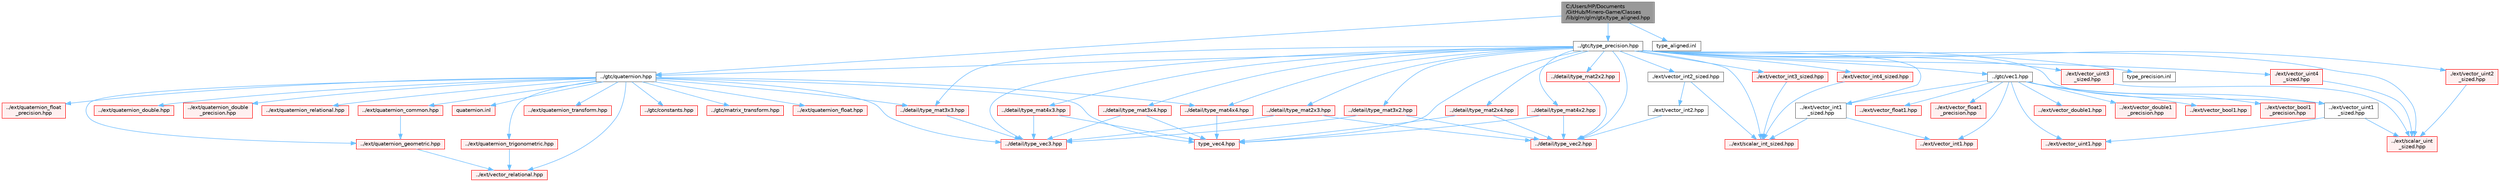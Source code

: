 digraph "C:/Users/HP/Documents/GitHub/Minero-Game/Classes/lib/glm/glm/gtx/type_aligned.hpp"
{
 // LATEX_PDF_SIZE
  bgcolor="transparent";
  edge [fontname=Helvetica,fontsize=10,labelfontname=Helvetica,labelfontsize=10];
  node [fontname=Helvetica,fontsize=10,shape=box,height=0.2,width=0.4];
  Node1 [id="Node000001",label="C:/Users/HP/Documents\l/GitHub/Minero-Game/Classes\l/lib/glm/glm/gtx/type_aligned.hpp",height=0.2,width=0.4,color="gray40", fillcolor="grey60", style="filled", fontcolor="black",tooltip=" "];
  Node1 -> Node2 [id="edge171_Node000001_Node000002",color="steelblue1",style="solid",tooltip=" "];
  Node2 [id="Node000002",label="../gtc/type_precision.hpp",height=0.2,width=0.4,color="grey40", fillcolor="white", style="filled",URL="$_classes_2lib_2glm_2glm_2gtc_2type__precision_8hpp.html",tooltip=" "];
  Node2 -> Node3 [id="edge172_Node000002_Node000003",color="steelblue1",style="solid",tooltip=" "];
  Node3 [id="Node000003",label="../gtc/quaternion.hpp",height=0.2,width=0.4,color="grey40", fillcolor="white", style="filled",URL="$_classes_2lib_2glm_2glm_2gtc_2quaternion_8hpp.html",tooltip=" "];
  Node3 -> Node4 [id="edge173_Node000003_Node000004",color="steelblue1",style="solid",tooltip=" "];
  Node4 [id="Node000004",label="../gtc/constants.hpp",height=0.2,width=0.4,color="red", fillcolor="#FFF0F0", style="filled",URL="$_classes_2lib_2glm_2glm_2gtc_2constants_8hpp.html",tooltip=" "];
  Node3 -> Node13 [id="edge174_Node000003_Node000013",color="steelblue1",style="solid",tooltip=" "];
  Node13 [id="Node000013",label="../gtc/matrix_transform.hpp",height=0.2,width=0.4,color="red", fillcolor="#FFF0F0", style="filled",URL="$_classes_2lib_2glm_2glm_2gtc_2matrix__transform_8hpp.html",tooltip=" "];
  Node3 -> Node147 [id="edge175_Node000003_Node000147",color="steelblue1",style="solid",tooltip=" "];
  Node147 [id="Node000147",label="../ext/vector_relational.hpp",height=0.2,width=0.4,color="red", fillcolor="#FFF0F0", style="filled",URL="$_classes_2lib_2glm_2glm_2ext_2vector__relational_8hpp.html",tooltip=" "];
  Node3 -> Node150 [id="edge176_Node000003_Node000150",color="steelblue1",style="solid",tooltip=" "];
  Node150 [id="Node000150",label="../ext/quaternion_common.hpp",height=0.2,width=0.4,color="red", fillcolor="#FFF0F0", style="filled",URL="$_classes_2lib_2glm_2glm_2ext_2quaternion__common_8hpp.html",tooltip=" "];
  Node150 -> Node151 [id="edge177_Node000150_Node000151",color="steelblue1",style="solid",tooltip=" "];
  Node151 [id="Node000151",label="../ext/quaternion_geometric.hpp",height=0.2,width=0.4,color="red", fillcolor="#FFF0F0", style="filled",URL="$_classes_2lib_2glm_2glm_2ext_2quaternion__geometric_8hpp.html",tooltip=" "];
  Node151 -> Node147 [id="edge178_Node000151_Node000147",color="steelblue1",style="solid",tooltip=" "];
  Node3 -> Node155 [id="edge179_Node000003_Node000155",color="steelblue1",style="solid",tooltip=" "];
  Node155 [id="Node000155",label="../ext/quaternion_float.hpp",height=0.2,width=0.4,color="red", fillcolor="#FFF0F0", style="filled",URL="$_classes_2lib_2glm_2glm_2ext_2quaternion__float_8hpp.html",tooltip=" "];
  Node3 -> Node160 [id="edge180_Node000003_Node000160",color="steelblue1",style="solid",tooltip=" "];
  Node160 [id="Node000160",label="../ext/quaternion_float\l_precision.hpp",height=0.2,width=0.4,color="red", fillcolor="#FFF0F0", style="filled",URL="$_classes_2lib_2glm_2glm_2ext_2quaternion__float__precision_8hpp.html",tooltip=" "];
  Node3 -> Node161 [id="edge181_Node000003_Node000161",color="steelblue1",style="solid",tooltip=" "];
  Node161 [id="Node000161",label="../ext/quaternion_double.hpp",height=0.2,width=0.4,color="red", fillcolor="#FFF0F0", style="filled",URL="$_classes_2lib_2glm_2glm_2ext_2quaternion__double_8hpp.html",tooltip=" "];
  Node3 -> Node162 [id="edge182_Node000003_Node000162",color="steelblue1",style="solid",tooltip=" "];
  Node162 [id="Node000162",label="../ext/quaternion_double\l_precision.hpp",height=0.2,width=0.4,color="red", fillcolor="#FFF0F0", style="filled",URL="$_classes_2lib_2glm_2glm_2ext_2quaternion__double__precision_8hpp.html",tooltip=" "];
  Node3 -> Node157 [id="edge183_Node000003_Node000157",color="steelblue1",style="solid",tooltip=" "];
  Node157 [id="Node000157",label="../ext/quaternion_relational.hpp",height=0.2,width=0.4,color="red", fillcolor="#FFF0F0", style="filled",URL="$_classes_2lib_2glm_2glm_2ext_2quaternion__relational_8hpp.html",tooltip=" "];
  Node3 -> Node151 [id="edge184_Node000003_Node000151",color="steelblue1",style="solid",tooltip=" "];
  Node3 -> Node163 [id="edge185_Node000003_Node000163",color="steelblue1",style="solid",tooltip=" "];
  Node163 [id="Node000163",label="../ext/quaternion_trigonometric.hpp",height=0.2,width=0.4,color="red", fillcolor="#FFF0F0", style="filled",URL="$_classes_2lib_2glm_2glm_2ext_2quaternion__trigonometric_8hpp.html",tooltip=" "];
  Node163 -> Node147 [id="edge186_Node000163_Node000147",color="steelblue1",style="solid",tooltip=" "];
  Node3 -> Node165 [id="edge187_Node000003_Node000165",color="steelblue1",style="solid",tooltip=" "];
  Node165 [id="Node000165",label="../ext/quaternion_transform.hpp",height=0.2,width=0.4,color="red", fillcolor="#FFF0F0", style="filled",URL="$_classes_2lib_2glm_2glm_2ext_2quaternion__transform_8hpp.html",tooltip=" "];
  Node3 -> Node92 [id="edge188_Node000003_Node000092",color="steelblue1",style="solid",tooltip=" "];
  Node92 [id="Node000092",label="../detail/type_mat3x3.hpp",height=0.2,width=0.4,color="red", fillcolor="#FFF0F0", style="filled",URL="$_classes_2lib_2glm_2glm_2detail_2type__mat3x3_8hpp.html",tooltip=" "];
  Node92 -> Node40 [id="edge189_Node000092_Node000040",color="steelblue1",style="solid",tooltip=" "];
  Node40 [id="Node000040",label="../detail/type_vec3.hpp",height=0.2,width=0.4,color="red", fillcolor="#FFF0F0", style="filled",URL="$_classes_2lib_2glm_2glm_2detail_2type__vec3_8hpp.html",tooltip=" "];
  Node3 -> Node16 [id="edge190_Node000003_Node000016",color="steelblue1",style="solid",tooltip=" "];
  Node16 [id="Node000016",label="../detail/type_mat4x4.hpp",height=0.2,width=0.4,color="red", fillcolor="#FFF0F0", style="filled",URL="$_classes_2lib_2glm_2glm_2detail_2type__mat4x4_8hpp.html",tooltip=" "];
  Node16 -> Node17 [id="edge191_Node000016_Node000017",color="steelblue1",style="solid",tooltip=" "];
  Node17 [id="Node000017",label="type_vec4.hpp",height=0.2,width=0.4,color="red", fillcolor="#FFF0F0", style="filled",URL="$_classes_2lib_2glm_2glm_2detail_2type__vec4_8hpp.html",tooltip=" "];
  Node3 -> Node40 [id="edge192_Node000003_Node000040",color="steelblue1",style="solid",tooltip=" "];
  Node3 -> Node17 [id="edge193_Node000003_Node000017",color="steelblue1",style="solid",tooltip=" "];
  Node3 -> Node167 [id="edge194_Node000003_Node000167",color="steelblue1",style="solid",tooltip=" "];
  Node167 [id="Node000167",label="quaternion.inl",height=0.2,width=0.4,color="red", fillcolor="#FFF0F0", style="filled",URL="$_classes_2lib_2glm_2glm_2gtc_2quaternion_8inl.html",tooltip=" "];
  Node2 -> Node170 [id="edge195_Node000002_Node000170",color="steelblue1",style="solid",tooltip=" "];
  Node170 [id="Node000170",label="../gtc/vec1.hpp",height=0.2,width=0.4,color="grey40", fillcolor="white", style="filled",URL="$_classes_2lib_2glm_2glm_2gtc_2vec1_8hpp.html",tooltip=" "];
  Node170 -> Node171 [id="edge196_Node000170_Node000171",color="steelblue1",style="solid",tooltip=" "];
  Node171 [id="Node000171",label="../ext/vector_bool1.hpp",height=0.2,width=0.4,color="red", fillcolor="#FFF0F0", style="filled",URL="$_classes_2lib_2glm_2glm_2ext_2vector__bool1_8hpp.html",tooltip=" "];
  Node170 -> Node172 [id="edge197_Node000170_Node000172",color="steelblue1",style="solid",tooltip=" "];
  Node172 [id="Node000172",label="../ext/vector_bool1\l_precision.hpp",height=0.2,width=0.4,color="red", fillcolor="#FFF0F0", style="filled",URL="$_classes_2lib_2glm_2glm_2ext_2vector__bool1__precision_8hpp.html",tooltip=" "];
  Node170 -> Node173 [id="edge198_Node000170_Node000173",color="steelblue1",style="solid",tooltip=" "];
  Node173 [id="Node000173",label="../ext/vector_float1.hpp",height=0.2,width=0.4,color="red", fillcolor="#FFF0F0", style="filled",URL="$_classes_2lib_2glm_2glm_2ext_2vector__float1_8hpp.html",tooltip=" "];
  Node170 -> Node174 [id="edge199_Node000170_Node000174",color="steelblue1",style="solid",tooltip=" "];
  Node174 [id="Node000174",label="../ext/vector_float1\l_precision.hpp",height=0.2,width=0.4,color="red", fillcolor="#FFF0F0", style="filled",URL="$_classes_2lib_2glm_2glm_2ext_2vector__float1__precision_8hpp.html",tooltip=" "];
  Node170 -> Node175 [id="edge200_Node000170_Node000175",color="steelblue1",style="solid",tooltip=" "];
  Node175 [id="Node000175",label="../ext/vector_double1.hpp",height=0.2,width=0.4,color="red", fillcolor="#FFF0F0", style="filled",URL="$_classes_2lib_2glm_2glm_2ext_2vector__double1_8hpp.html",tooltip=" "];
  Node170 -> Node176 [id="edge201_Node000170_Node000176",color="steelblue1",style="solid",tooltip=" "];
  Node176 [id="Node000176",label="../ext/vector_double1\l_precision.hpp",height=0.2,width=0.4,color="red", fillcolor="#FFF0F0", style="filled",URL="$_classes_2lib_2glm_2glm_2ext_2vector__double1__precision_8hpp.html",tooltip=" "];
  Node170 -> Node177 [id="edge202_Node000170_Node000177",color="steelblue1",style="solid",tooltip=" "];
  Node177 [id="Node000177",label="../ext/vector_int1.hpp",height=0.2,width=0.4,color="red", fillcolor="#FFF0F0", style="filled",URL="$_classes_2lib_2glm_2glm_2ext_2vector__int1_8hpp.html",tooltip=" "];
  Node170 -> Node178 [id="edge203_Node000170_Node000178",color="steelblue1",style="solid",tooltip=" "];
  Node178 [id="Node000178",label="../ext/vector_int1\l_sized.hpp",height=0.2,width=0.4,color="grey40", fillcolor="white", style="filled",URL="$_classes_2lib_2glm_2glm_2ext_2vector__int1__sized_8hpp.html",tooltip=" "];
  Node178 -> Node177 [id="edge204_Node000178_Node000177",color="steelblue1",style="solid",tooltip=" "];
  Node178 -> Node34 [id="edge205_Node000178_Node000034",color="steelblue1",style="solid",tooltip=" "];
  Node34 [id="Node000034",label="../ext/scalar_int_sized.hpp",height=0.2,width=0.4,color="red", fillcolor="#FFF0F0", style="filled",URL="$_classes_2lib_2glm_2glm_2ext_2scalar__int__sized_8hpp.html",tooltip=" "];
  Node170 -> Node179 [id="edge206_Node000170_Node000179",color="steelblue1",style="solid",tooltip=" "];
  Node179 [id="Node000179",label="../ext/vector_uint1.hpp",height=0.2,width=0.4,color="red", fillcolor="#FFF0F0", style="filled",URL="$_classes_2lib_2glm_2glm_2ext_2vector__uint1_8hpp.html",tooltip=" "];
  Node170 -> Node180 [id="edge207_Node000170_Node000180",color="steelblue1",style="solid",tooltip=" "];
  Node180 [id="Node000180",label="../ext/vector_uint1\l_sized.hpp",height=0.2,width=0.4,color="grey40", fillcolor="white", style="filled",URL="$_classes_2lib_2glm_2glm_2ext_2vector__uint1__sized_8hpp.html",tooltip=" "];
  Node180 -> Node179 [id="edge208_Node000180_Node000179",color="steelblue1",style="solid",tooltip=" "];
  Node180 -> Node37 [id="edge209_Node000180_Node000037",color="steelblue1",style="solid",tooltip=" "];
  Node37 [id="Node000037",label="../ext/scalar_uint\l_sized.hpp",height=0.2,width=0.4,color="red", fillcolor="#FFF0F0", style="filled",URL="$_classes_2lib_2glm_2glm_2ext_2scalar__uint__sized_8hpp.html",tooltip=" "];
  Node2 -> Node178 [id="edge210_Node000002_Node000178",color="steelblue1",style="solid",tooltip=" "];
  Node2 -> Node33 [id="edge211_Node000002_Node000033",color="steelblue1",style="solid",tooltip=" "];
  Node33 [id="Node000033",label="./ext/vector_int2_sized.hpp",height=0.2,width=0.4,color="grey40", fillcolor="white", style="filled",URL="$_classes_2lib_2glm_2glm_2ext_2vector__int2__sized_8hpp.html",tooltip=" "];
  Node33 -> Node32 [id="edge212_Node000033_Node000032",color="steelblue1",style="solid",tooltip=" "];
  Node32 [id="Node000032",label="./ext/vector_int2.hpp",height=0.2,width=0.4,color="grey40", fillcolor="white", style="filled",URL="$_classes_2lib_2glm_2glm_2ext_2vector__int2_8hpp.html",tooltip=" "];
  Node32 -> Node25 [id="edge213_Node000032_Node000025",color="steelblue1",style="solid",tooltip=" "];
  Node25 [id="Node000025",label="../detail/type_vec2.hpp",height=0.2,width=0.4,color="red", fillcolor="#FFF0F0", style="filled",URL="$_classes_2lib_2glm_2glm_2detail_2type__vec2_8hpp.html",tooltip=" "];
  Node33 -> Node34 [id="edge214_Node000033_Node000034",color="steelblue1",style="solid",tooltip=" "];
  Node2 -> Node48 [id="edge215_Node000002_Node000048",color="steelblue1",style="solid",tooltip=" "];
  Node48 [id="Node000048",label="./ext/vector_int3_sized.hpp",height=0.2,width=0.4,color="red", fillcolor="#FFF0F0", style="filled",URL="$_classes_2lib_2glm_2glm_2ext_2vector__int3__sized_8hpp.html",tooltip=" "];
  Node48 -> Node34 [id="edge216_Node000048_Node000034",color="steelblue1",style="solid",tooltip=" "];
  Node2 -> Node59 [id="edge217_Node000002_Node000059",color="steelblue1",style="solid",tooltip=" "];
  Node59 [id="Node000059",label="./ext/vector_int4_sized.hpp",height=0.2,width=0.4,color="red", fillcolor="#FFF0F0", style="filled",URL="$_classes_2lib_2glm_2glm_2ext_2vector__int4__sized_8hpp.html",tooltip=" "];
  Node59 -> Node34 [id="edge218_Node000059_Node000034",color="steelblue1",style="solid",tooltip=" "];
  Node2 -> Node34 [id="edge219_Node000002_Node000034",color="steelblue1",style="solid",tooltip=" "];
  Node2 -> Node180 [id="edge220_Node000002_Node000180",color="steelblue1",style="solid",tooltip=" "];
  Node2 -> Node36 [id="edge221_Node000002_Node000036",color="steelblue1",style="solid",tooltip=" "];
  Node36 [id="Node000036",label="./ext/vector_uint2\l_sized.hpp",height=0.2,width=0.4,color="red", fillcolor="#FFF0F0", style="filled",URL="$_classes_2lib_2glm_2glm_2ext_2vector__uint2__sized_8hpp.html",tooltip=" "];
  Node36 -> Node37 [id="edge222_Node000036_Node000037",color="steelblue1",style="solid",tooltip=" "];
  Node2 -> Node50 [id="edge223_Node000002_Node000050",color="steelblue1",style="solid",tooltip=" "];
  Node50 [id="Node000050",label="./ext/vector_uint3\l_sized.hpp",height=0.2,width=0.4,color="red", fillcolor="#FFF0F0", style="filled",URL="$_classes_2lib_2glm_2glm_2ext_2vector__uint3__sized_8hpp.html",tooltip=" "];
  Node50 -> Node37 [id="edge224_Node000050_Node000037",color="steelblue1",style="solid",tooltip=" "];
  Node2 -> Node61 [id="edge225_Node000002_Node000061",color="steelblue1",style="solid",tooltip=" "];
  Node61 [id="Node000061",label="./ext/vector_uint4\l_sized.hpp",height=0.2,width=0.4,color="red", fillcolor="#FFF0F0", style="filled",URL="$_classes_2lib_2glm_2glm_2ext_2vector__uint4__sized_8hpp.html",tooltip=" "];
  Node61 -> Node37 [id="edge226_Node000061_Node000037",color="steelblue1",style="solid",tooltip=" "];
  Node2 -> Node37 [id="edge227_Node000002_Node000037",color="steelblue1",style="solid",tooltip=" "];
  Node2 -> Node25 [id="edge228_Node000002_Node000025",color="steelblue1",style="solid",tooltip=" "];
  Node2 -> Node40 [id="edge229_Node000002_Node000040",color="steelblue1",style="solid",tooltip=" "];
  Node2 -> Node17 [id="edge230_Node000002_Node000017",color="steelblue1",style="solid",tooltip=" "];
  Node2 -> Node64 [id="edge231_Node000002_Node000064",color="steelblue1",style="solid",tooltip=" "];
  Node64 [id="Node000064",label="../detail/type_mat2x2.hpp",height=0.2,width=0.4,color="red", fillcolor="#FFF0F0", style="filled",URL="$_classes_2lib_2glm_2glm_2detail_2type__mat2x2_8hpp.html",tooltip=" "];
  Node64 -> Node25 [id="edge232_Node000064_Node000025",color="steelblue1",style="solid",tooltip=" "];
  Node2 -> Node71 [id="edge233_Node000002_Node000071",color="steelblue1",style="solid",tooltip=" "];
  Node71 [id="Node000071",label="../detail/type_mat2x3.hpp",height=0.2,width=0.4,color="red", fillcolor="#FFF0F0", style="filled",URL="$_classes_2lib_2glm_2glm_2detail_2type__mat2x3_8hpp.html",tooltip=" "];
  Node71 -> Node25 [id="edge234_Node000071_Node000025",color="steelblue1",style="solid",tooltip=" "];
  Node71 -> Node40 [id="edge235_Node000071_Node000040",color="steelblue1",style="solid",tooltip=" "];
  Node2 -> Node78 [id="edge236_Node000002_Node000078",color="steelblue1",style="solid",tooltip=" "];
  Node78 [id="Node000078",label="../detail/type_mat2x4.hpp",height=0.2,width=0.4,color="red", fillcolor="#FFF0F0", style="filled",URL="$_classes_2lib_2glm_2glm_2detail_2type__mat2x4_8hpp.html",tooltip=" "];
  Node78 -> Node25 [id="edge237_Node000078_Node000025",color="steelblue1",style="solid",tooltip=" "];
  Node78 -> Node17 [id="edge238_Node000078_Node000017",color="steelblue1",style="solid",tooltip=" "];
  Node2 -> Node85 [id="edge239_Node000002_Node000085",color="steelblue1",style="solid",tooltip=" "];
  Node85 [id="Node000085",label="../detail/type_mat3x2.hpp",height=0.2,width=0.4,color="red", fillcolor="#FFF0F0", style="filled",URL="$_classes_2lib_2glm_2glm_2detail_2type__mat3x2_8hpp.html",tooltip=" "];
  Node85 -> Node25 [id="edge240_Node000085_Node000025",color="steelblue1",style="solid",tooltip=" "];
  Node85 -> Node40 [id="edge241_Node000085_Node000040",color="steelblue1",style="solid",tooltip=" "];
  Node2 -> Node92 [id="edge242_Node000002_Node000092",color="steelblue1",style="solid",tooltip=" "];
  Node2 -> Node99 [id="edge243_Node000002_Node000099",color="steelblue1",style="solid",tooltip=" "];
  Node99 [id="Node000099",label="../detail/type_mat3x4.hpp",height=0.2,width=0.4,color="red", fillcolor="#FFF0F0", style="filled",URL="$_classes_2lib_2glm_2glm_2detail_2type__mat3x4_8hpp.html",tooltip=" "];
  Node99 -> Node40 [id="edge244_Node000099_Node000040",color="steelblue1",style="solid",tooltip=" "];
  Node99 -> Node17 [id="edge245_Node000099_Node000017",color="steelblue1",style="solid",tooltip=" "];
  Node2 -> Node106 [id="edge246_Node000002_Node000106",color="steelblue1",style="solid",tooltip=" "];
  Node106 [id="Node000106",label="../detail/type_mat4x2.hpp",height=0.2,width=0.4,color="red", fillcolor="#FFF0F0", style="filled",URL="$_classes_2lib_2glm_2glm_2detail_2type__mat4x2_8hpp.html",tooltip=" "];
  Node106 -> Node25 [id="edge247_Node000106_Node000025",color="steelblue1",style="solid",tooltip=" "];
  Node106 -> Node17 [id="edge248_Node000106_Node000017",color="steelblue1",style="solid",tooltip=" "];
  Node2 -> Node113 [id="edge249_Node000002_Node000113",color="steelblue1",style="solid",tooltip=" "];
  Node113 [id="Node000113",label="../detail/type_mat4x3.hpp",height=0.2,width=0.4,color="red", fillcolor="#FFF0F0", style="filled",URL="$_classes_2lib_2glm_2glm_2detail_2type__mat4x3_8hpp.html",tooltip=" "];
  Node113 -> Node40 [id="edge250_Node000113_Node000040",color="steelblue1",style="solid",tooltip=" "];
  Node113 -> Node17 [id="edge251_Node000113_Node000017",color="steelblue1",style="solid",tooltip=" "];
  Node2 -> Node16 [id="edge252_Node000002_Node000016",color="steelblue1",style="solid",tooltip=" "];
  Node2 -> Node181 [id="edge253_Node000002_Node000181",color="steelblue1",style="solid",tooltip=" "];
  Node181 [id="Node000181",label="type_precision.inl",height=0.2,width=0.4,color="grey40", fillcolor="white", style="filled",URL="$_classes_2lib_2glm_2glm_2gtc_2type__precision_8inl.html",tooltip=" "];
  Node1 -> Node3 [id="edge254_Node000001_Node000003",color="steelblue1",style="solid",tooltip=" "];
  Node1 -> Node182 [id="edge255_Node000001_Node000182",color="steelblue1",style="solid",tooltip=" "];
  Node182 [id="Node000182",label="type_aligned.inl",height=0.2,width=0.4,color="grey40", fillcolor="white", style="filled",URL="$_classes_2lib_2glm_2glm_2gtx_2type__aligned_8inl.html",tooltip=" "];
}
